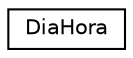 digraph "Graphical Class Hierarchy"
{
  edge [fontname="Helvetica",fontsize="10",labelfontname="Helvetica",labelfontsize="10"];
  node [fontname="Helvetica",fontsize="10",shape=record];
  rankdir="LR";
  Node0 [label="DiaHora",height=0.2,width=0.4,color="black", fillcolor="white", style="filled",URL="$classDiaHora.html"];
}
